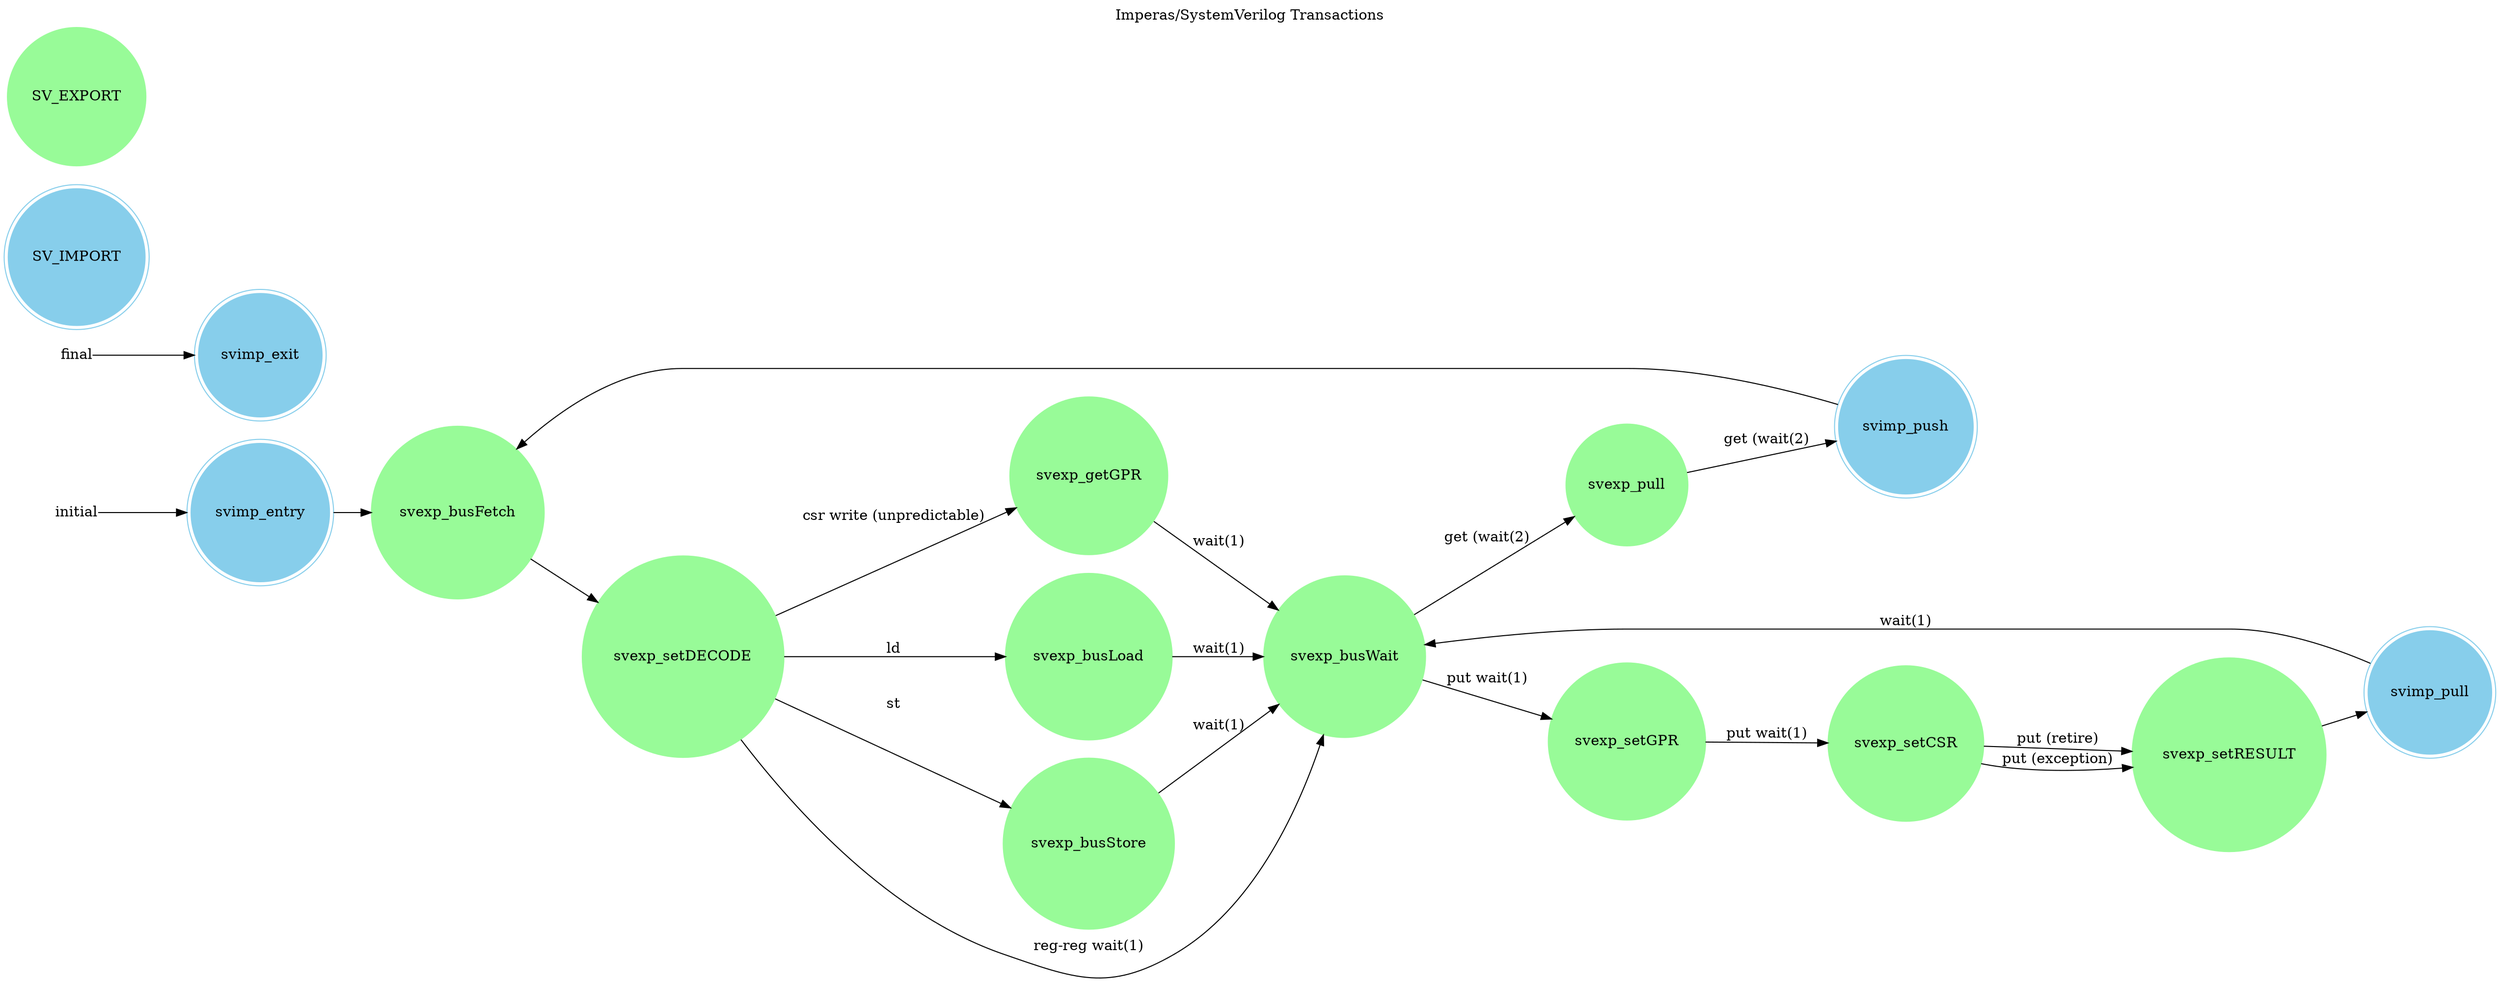 digraph finite_state_machine {
    graph [ rankdir = "LR" ];
    
    labelloc = "t";
    label = "Imperas/SystemVerilog Transactions";
    
    node [shape=plain]; initial;
    node [shape=plain]; final;

    // Imported functions to SV
    node [shape=doublecircle, color=skyblue, style=filled]; // indicate imports
    SV_IMPORT;
    svimp_entry;
    svimp_pull;
    svimp_push;
    svimp_exit;
    
    // Exported functions from SV
    node [shape=circle, color=palegreen, style=filled];
    SV_EXPORT;
    svexp_busFetch;
    svexp_busLoad;
    svexp_busStore;
    svexp_busWait;
    svexp_setGPR;
    svexp_getGPR;
    svexp_setCSR;
    svexp_pull;
    svexp_setRESULT;
    svexp_setDECODE;


    initial -> svimp_entry;
    
    svimp_entry -> svexp_busFetch;
    
    svexp_busFetch -> svexp_setDECODE;
    
    svexp_setDECODE -> svexp_busLoad  [label = "ld"];
    svexp_setDECODE -> svexp_busStore [label = "st"];
    svexp_setDECODE -> svexp_getGPR   [label = "csr write (unpredictable)"];
    svexp_setDECODE -> svexp_busWait  [label = "reg-reg wait(1)"];
    svexp_busLoad   -> svexp_busWait  [label = "wait(1)"];
    svexp_busStore  -> svexp_busWait  [label = "wait(1)"];
    svexp_getGPR    -> svexp_busWait  [label = "wait(1)"];
    
    // PutState
    svexp_busWait   -> svexp_setGPR [label = "put wait(1)"];
    svexp_setGPR    -> svexp_setCSR [label = "put wait(1)"];
    
    svexp_setCSR    -> svexp_setRESULT [label = "put (exception)"];
    svexp_setCSR    -> svexp_setRESULT [label = "put (retire)"];
    svexp_setRESULT -> svimp_pull;
    svimp_pull      -> svexp_busWait   [label = "wait(1)"];
    
    // GetState
    svexp_busWait   -> svexp_pull [label = "get (wait(2)"];
    svexp_pull      -> svimp_push [label = "get (wait(2)"];
    
    svimp_push      -> svexp_busFetch;
    
    final           -> svimp_exit;
    
}
